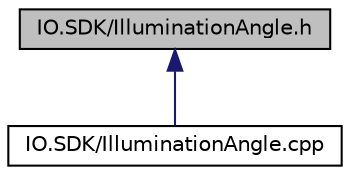 digraph "IO.SDK/IlluminationAngle.h"
{
 // LATEX_PDF_SIZE
  edge [fontname="Helvetica",fontsize="10",labelfontname="Helvetica",labelfontsize="10"];
  node [fontname="Helvetica",fontsize="10",shape=record];
  Node1 [label="IO.SDK/IlluminationAngle.h",height=0.2,width=0.4,color="black", fillcolor="grey75", style="filled", fontcolor="black",tooltip=" "];
  Node1 -> Node2 [dir="back",color="midnightblue",fontsize="10",style="solid",fontname="Helvetica"];
  Node2 [label="IO.SDK/IlluminationAngle.cpp",height=0.2,width=0.4,color="black", fillcolor="white", style="filled",URL="$_illumination_angle_8cpp.html",tooltip=" "];
}
